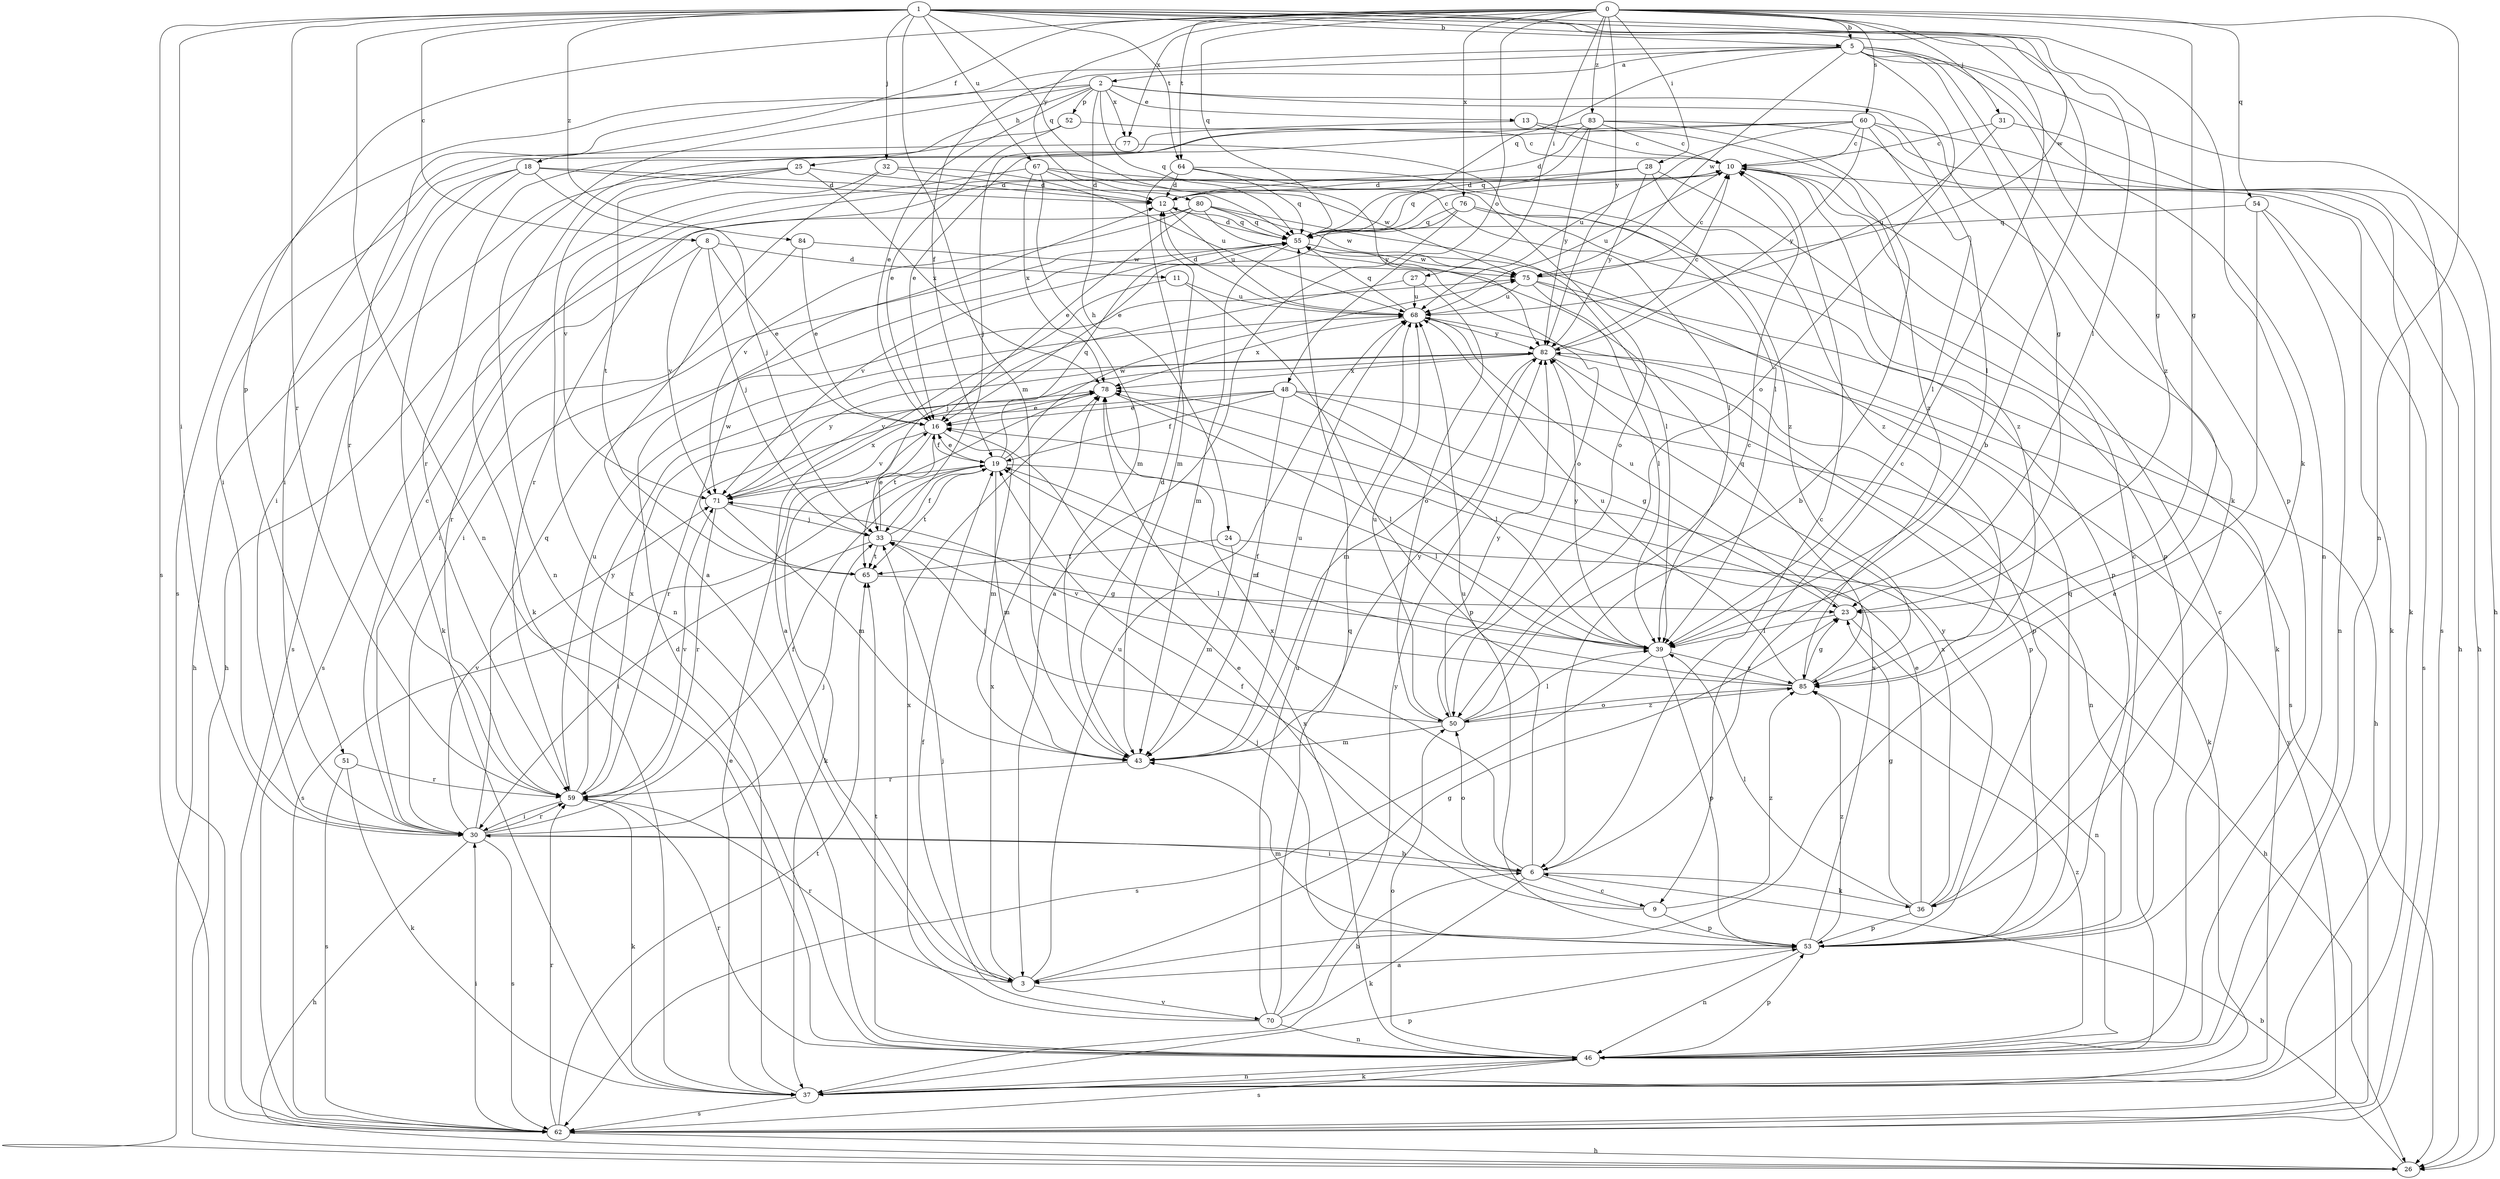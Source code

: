 strict digraph  {
0;
1;
2;
3;
5;
6;
8;
9;
10;
11;
12;
13;
16;
18;
19;
23;
24;
25;
26;
27;
28;
30;
31;
32;
33;
36;
37;
39;
43;
46;
48;
50;
51;
52;
53;
54;
55;
59;
60;
62;
64;
65;
67;
68;
70;
71;
75;
76;
77;
78;
80;
82;
83;
84;
85;
0 -> 5  [label=b];
0 -> 18  [label=f];
0 -> 23  [label=g];
0 -> 27  [label=i];
0 -> 28  [label=i];
0 -> 31  [label=j];
0 -> 46  [label=n];
0 -> 48  [label=o];
0 -> 51  [label=p];
0 -> 54  [label=q];
0 -> 55  [label=q];
0 -> 60  [label=s];
0 -> 64  [label=t];
0 -> 75  [label=w];
0 -> 76  [label=x];
0 -> 77  [label=x];
0 -> 80  [label=y];
0 -> 82  [label=y];
0 -> 83  [label=z];
1 -> 5  [label=b];
1 -> 6  [label=b];
1 -> 8  [label=c];
1 -> 9  [label=c];
1 -> 23  [label=g];
1 -> 30  [label=i];
1 -> 32  [label=j];
1 -> 36  [label=k];
1 -> 39  [label=l];
1 -> 43  [label=m];
1 -> 46  [label=n];
1 -> 55  [label=q];
1 -> 59  [label=r];
1 -> 62  [label=s];
1 -> 64  [label=t];
1 -> 67  [label=u];
1 -> 84  [label=z];
2 -> 13  [label=e];
2 -> 16  [label=e];
2 -> 24  [label=h];
2 -> 25  [label=h];
2 -> 36  [label=k];
2 -> 39  [label=l];
2 -> 46  [label=n];
2 -> 52  [label=p];
2 -> 55  [label=q];
2 -> 59  [label=r];
2 -> 77  [label=x];
3 -> 23  [label=g];
3 -> 33  [label=j];
3 -> 59  [label=r];
3 -> 68  [label=u];
3 -> 70  [label=v];
3 -> 78  [label=x];
5 -> 2  [label=a];
5 -> 19  [label=f];
5 -> 23  [label=g];
5 -> 26  [label=h];
5 -> 46  [label=n];
5 -> 50  [label=o];
5 -> 53  [label=p];
5 -> 55  [label=q];
5 -> 62  [label=s];
5 -> 75  [label=w];
5 -> 85  [label=z];
6 -> 9  [label=c];
6 -> 10  [label=c];
6 -> 30  [label=i];
6 -> 36  [label=k];
6 -> 37  [label=k];
6 -> 50  [label=o];
6 -> 68  [label=u];
6 -> 78  [label=x];
8 -> 11  [label=d];
8 -> 16  [label=e];
8 -> 33  [label=j];
8 -> 59  [label=r];
8 -> 71  [label=v];
9 -> 16  [label=e];
9 -> 19  [label=f];
9 -> 53  [label=p];
9 -> 85  [label=z];
10 -> 12  [label=d];
10 -> 37  [label=k];
10 -> 59  [label=r];
10 -> 68  [label=u];
10 -> 85  [label=z];
11 -> 3  [label=a];
11 -> 53  [label=p];
11 -> 68  [label=u];
12 -> 55  [label=q];
12 -> 68  [label=u];
13 -> 10  [label=c];
13 -> 30  [label=i];
13 -> 85  [label=z];
16 -> 19  [label=f];
16 -> 37  [label=k];
16 -> 43  [label=m];
16 -> 71  [label=v];
18 -> 12  [label=d];
18 -> 26  [label=h];
18 -> 30  [label=i];
18 -> 33  [label=j];
18 -> 37  [label=k];
18 -> 75  [label=w];
19 -> 16  [label=e];
19 -> 39  [label=l];
19 -> 43  [label=m];
19 -> 55  [label=q];
19 -> 62  [label=s];
19 -> 65  [label=t];
19 -> 71  [label=v];
19 -> 75  [label=w];
23 -> 39  [label=l];
23 -> 46  [label=n];
23 -> 68  [label=u];
24 -> 26  [label=h];
24 -> 43  [label=m];
24 -> 65  [label=t];
25 -> 12  [label=d];
25 -> 46  [label=n];
25 -> 62  [label=s];
25 -> 65  [label=t];
25 -> 78  [label=x];
26 -> 6  [label=b];
27 -> 33  [label=j];
27 -> 50  [label=o];
27 -> 68  [label=u];
28 -> 12  [label=d];
28 -> 53  [label=p];
28 -> 55  [label=q];
28 -> 82  [label=y];
28 -> 85  [label=z];
30 -> 6  [label=b];
30 -> 10  [label=c];
30 -> 19  [label=f];
30 -> 26  [label=h];
30 -> 33  [label=j];
30 -> 55  [label=q];
30 -> 59  [label=r];
30 -> 62  [label=s];
30 -> 71  [label=v];
31 -> 10  [label=c];
31 -> 62  [label=s];
31 -> 68  [label=u];
32 -> 3  [label=a];
32 -> 12  [label=d];
32 -> 26  [label=h];
32 -> 68  [label=u];
33 -> 16  [label=e];
33 -> 19  [label=f];
33 -> 30  [label=i];
33 -> 39  [label=l];
33 -> 65  [label=t];
36 -> 16  [label=e];
36 -> 23  [label=g];
36 -> 39  [label=l];
36 -> 53  [label=p];
36 -> 78  [label=x];
36 -> 82  [label=y];
37 -> 12  [label=d];
37 -> 16  [label=e];
37 -> 46  [label=n];
37 -> 53  [label=p];
37 -> 62  [label=s];
39 -> 19  [label=f];
39 -> 53  [label=p];
39 -> 62  [label=s];
39 -> 82  [label=y];
39 -> 85  [label=z];
43 -> 12  [label=d];
43 -> 59  [label=r];
43 -> 68  [label=u];
43 -> 82  [label=y];
46 -> 10  [label=c];
46 -> 37  [label=k];
46 -> 50  [label=o];
46 -> 53  [label=p];
46 -> 59  [label=r];
46 -> 62  [label=s];
46 -> 65  [label=t];
46 -> 78  [label=x];
46 -> 85  [label=z];
48 -> 16  [label=e];
48 -> 19  [label=f];
48 -> 23  [label=g];
48 -> 37  [label=k];
48 -> 39  [label=l];
48 -> 43  [label=m];
48 -> 59  [label=r];
50 -> 10  [label=c];
50 -> 33  [label=j];
50 -> 39  [label=l];
50 -> 43  [label=m];
50 -> 68  [label=u];
50 -> 82  [label=y];
50 -> 85  [label=z];
51 -> 37  [label=k];
51 -> 59  [label=r];
51 -> 62  [label=s];
52 -> 10  [label=c];
52 -> 16  [label=e];
52 -> 37  [label=k];
53 -> 3  [label=a];
53 -> 10  [label=c];
53 -> 33  [label=j];
53 -> 43  [label=m];
53 -> 46  [label=n];
53 -> 55  [label=q];
53 -> 78  [label=x];
53 -> 85  [label=z];
54 -> 3  [label=a];
54 -> 46  [label=n];
54 -> 55  [label=q];
54 -> 62  [label=s];
55 -> 10  [label=c];
55 -> 12  [label=d];
55 -> 30  [label=i];
55 -> 43  [label=m];
55 -> 71  [label=v];
55 -> 75  [label=w];
59 -> 30  [label=i];
59 -> 37  [label=k];
59 -> 68  [label=u];
59 -> 71  [label=v];
59 -> 78  [label=x];
59 -> 82  [label=y];
60 -> 10  [label=c];
60 -> 16  [label=e];
60 -> 26  [label=h];
60 -> 37  [label=k];
60 -> 39  [label=l];
60 -> 59  [label=r];
60 -> 68  [label=u];
60 -> 82  [label=y];
62 -> 26  [label=h];
62 -> 30  [label=i];
62 -> 59  [label=r];
62 -> 65  [label=t];
62 -> 82  [label=y];
64 -> 12  [label=d];
64 -> 43  [label=m];
64 -> 50  [label=o];
64 -> 55  [label=q];
64 -> 85  [label=z];
65 -> 23  [label=g];
65 -> 75  [label=w];
67 -> 12  [label=d];
67 -> 39  [label=l];
67 -> 43  [label=m];
67 -> 71  [label=v];
67 -> 78  [label=x];
67 -> 82  [label=y];
68 -> 12  [label=d];
68 -> 53  [label=p];
68 -> 55  [label=q];
68 -> 78  [label=x];
68 -> 82  [label=y];
70 -> 6  [label=b];
70 -> 19  [label=f];
70 -> 46  [label=n];
70 -> 55  [label=q];
70 -> 68  [label=u];
70 -> 78  [label=x];
70 -> 82  [label=y];
71 -> 33  [label=j];
71 -> 43  [label=m];
71 -> 59  [label=r];
71 -> 78  [label=x];
71 -> 82  [label=y];
75 -> 10  [label=c];
75 -> 26  [label=h];
75 -> 39  [label=l];
75 -> 62  [label=s];
75 -> 68  [label=u];
76 -> 3  [label=a];
76 -> 16  [label=e];
76 -> 37  [label=k];
76 -> 53  [label=p];
76 -> 55  [label=q];
77 -> 30  [label=i];
77 -> 39  [label=l];
78 -> 16  [label=e];
78 -> 39  [label=l];
78 -> 65  [label=t];
80 -> 16  [label=e];
80 -> 39  [label=l];
80 -> 50  [label=o];
80 -> 55  [label=q];
80 -> 62  [label=s];
80 -> 71  [label=v];
80 -> 75  [label=w];
82 -> 10  [label=c];
82 -> 43  [label=m];
82 -> 46  [label=n];
82 -> 53  [label=p];
82 -> 71  [label=v];
82 -> 78  [label=x];
83 -> 6  [label=b];
83 -> 10  [label=c];
83 -> 12  [label=d];
83 -> 26  [label=h];
83 -> 33  [label=j];
83 -> 55  [label=q];
83 -> 82  [label=y];
84 -> 16  [label=e];
84 -> 30  [label=i];
84 -> 75  [label=w];
85 -> 19  [label=f];
85 -> 23  [label=g];
85 -> 50  [label=o];
85 -> 55  [label=q];
85 -> 68  [label=u];
85 -> 71  [label=v];
}
